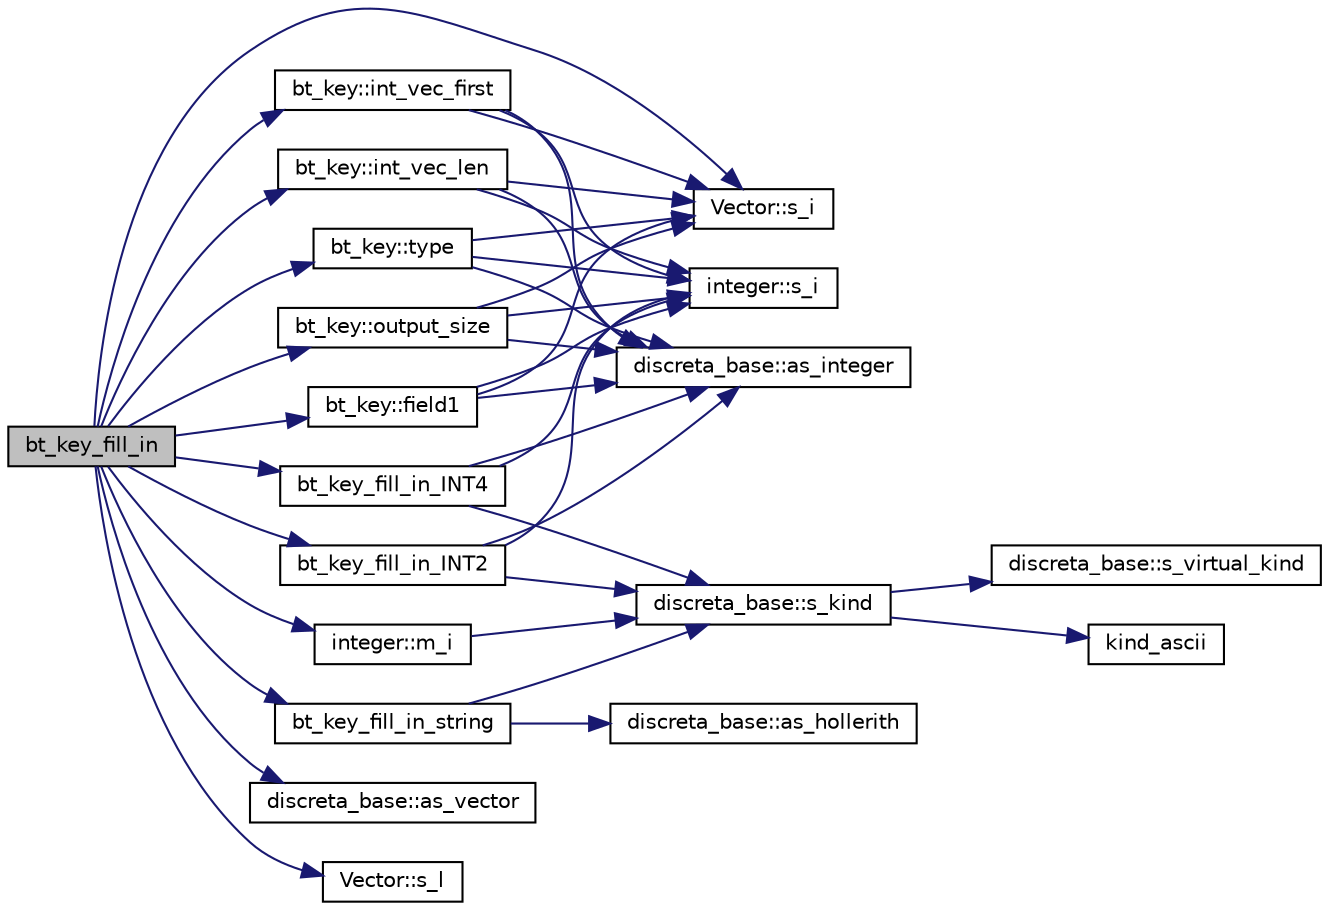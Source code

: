digraph "bt_key_fill_in"
{
  edge [fontname="Helvetica",fontsize="10",labelfontname="Helvetica",labelfontsize="10"];
  node [fontname="Helvetica",fontsize="10",shape=record];
  rankdir="LR";
  Node609 [label="bt_key_fill_in",height=0.2,width=0.4,color="black", fillcolor="grey75", style="filled", fontcolor="black"];
  Node609 -> Node610 [color="midnightblue",fontsize="10",style="solid",fontname="Helvetica"];
  Node610 [label="bt_key::type",height=0.2,width=0.4,color="black", fillcolor="white", style="filled",URL="$d1/de5/classbt__key.html#ae788a415a20f75fe7160408a055bb33f"];
  Node610 -> Node611 [color="midnightblue",fontsize="10",style="solid",fontname="Helvetica"];
  Node611 [label="Vector::s_i",height=0.2,width=0.4,color="black", fillcolor="white", style="filled",URL="$d5/db2/class_vector.html#a1c4fe1752523df8119f70dd550244871"];
  Node610 -> Node612 [color="midnightblue",fontsize="10",style="solid",fontname="Helvetica"];
  Node612 [label="discreta_base::as_integer",height=0.2,width=0.4,color="black", fillcolor="white", style="filled",URL="$d7/d71/classdiscreta__base.html#a00d7691eaf874fd283d942692fe8dd26"];
  Node610 -> Node613 [color="midnightblue",fontsize="10",style="solid",fontname="Helvetica"];
  Node613 [label="integer::s_i",height=0.2,width=0.4,color="black", fillcolor="white", style="filled",URL="$d0/de5/classinteger.html#adf28e9f94d4c844adaa950deeb80b904"];
  Node609 -> Node614 [color="midnightblue",fontsize="10",style="solid",fontname="Helvetica"];
  Node614 [label="bt_key::output_size",height=0.2,width=0.4,color="black", fillcolor="white", style="filled",URL="$d1/de5/classbt__key.html#acb48f95d030f62c56051d0cd6e013394"];
  Node614 -> Node611 [color="midnightblue",fontsize="10",style="solid",fontname="Helvetica"];
  Node614 -> Node612 [color="midnightblue",fontsize="10",style="solid",fontname="Helvetica"];
  Node614 -> Node613 [color="midnightblue",fontsize="10",style="solid",fontname="Helvetica"];
  Node609 -> Node611 [color="midnightblue",fontsize="10",style="solid",fontname="Helvetica"];
  Node609 -> Node615 [color="midnightblue",fontsize="10",style="solid",fontname="Helvetica"];
  Node615 [label="bt_key::field1",height=0.2,width=0.4,color="black", fillcolor="white", style="filled",URL="$d1/de5/classbt__key.html#af372b25947e954e2a67f59418b9d1f9f"];
  Node615 -> Node611 [color="midnightblue",fontsize="10",style="solid",fontname="Helvetica"];
  Node615 -> Node612 [color="midnightblue",fontsize="10",style="solid",fontname="Helvetica"];
  Node615 -> Node613 [color="midnightblue",fontsize="10",style="solid",fontname="Helvetica"];
  Node609 -> Node616 [color="midnightblue",fontsize="10",style="solid",fontname="Helvetica"];
  Node616 [label="bt_key_fill_in_INT4",height=0.2,width=0.4,color="black", fillcolor="white", style="filled",URL="$d0/db3/bt__key_8_c.html#ab9236cc7f045b1beefa9445abd170dff"];
  Node616 -> Node617 [color="midnightblue",fontsize="10",style="solid",fontname="Helvetica"];
  Node617 [label="discreta_base::s_kind",height=0.2,width=0.4,color="black", fillcolor="white", style="filled",URL="$d7/d71/classdiscreta__base.html#a8a830025c74adbbc3362418a7c2ba157"];
  Node617 -> Node618 [color="midnightblue",fontsize="10",style="solid",fontname="Helvetica"];
  Node618 [label="discreta_base::s_virtual_kind",height=0.2,width=0.4,color="black", fillcolor="white", style="filled",URL="$d7/d71/classdiscreta__base.html#a52778a6d6943a468be083d0785d418fb"];
  Node617 -> Node619 [color="midnightblue",fontsize="10",style="solid",fontname="Helvetica"];
  Node619 [label="kind_ascii",height=0.2,width=0.4,color="black", fillcolor="white", style="filled",URL="$d9/d60/discreta_8h.html#ad0ce825a9f29bc6cec27e1b64cfe27bf"];
  Node616 -> Node612 [color="midnightblue",fontsize="10",style="solid",fontname="Helvetica"];
  Node616 -> Node613 [color="midnightblue",fontsize="10",style="solid",fontname="Helvetica"];
  Node609 -> Node620 [color="midnightblue",fontsize="10",style="solid",fontname="Helvetica"];
  Node620 [label="bt_key_fill_in_INT2",height=0.2,width=0.4,color="black", fillcolor="white", style="filled",URL="$d0/db3/bt__key_8_c.html#ac206f8eb9650950295e887c1982713b2"];
  Node620 -> Node617 [color="midnightblue",fontsize="10",style="solid",fontname="Helvetica"];
  Node620 -> Node612 [color="midnightblue",fontsize="10",style="solid",fontname="Helvetica"];
  Node620 -> Node613 [color="midnightblue",fontsize="10",style="solid",fontname="Helvetica"];
  Node609 -> Node621 [color="midnightblue",fontsize="10",style="solid",fontname="Helvetica"];
  Node621 [label="bt_key_fill_in_string",height=0.2,width=0.4,color="black", fillcolor="white", style="filled",URL="$d0/db3/bt__key_8_c.html#a5a2f4bfd5849957123cdbcc914e9c65b"];
  Node621 -> Node617 [color="midnightblue",fontsize="10",style="solid",fontname="Helvetica"];
  Node621 -> Node622 [color="midnightblue",fontsize="10",style="solid",fontname="Helvetica"];
  Node622 [label="discreta_base::as_hollerith",height=0.2,width=0.4,color="black", fillcolor="white", style="filled",URL="$d7/d71/classdiscreta__base.html#a3e66f82711f314710107e2f29e589690"];
  Node609 -> Node623 [color="midnightblue",fontsize="10",style="solid",fontname="Helvetica"];
  Node623 [label="bt_key::int_vec_first",height=0.2,width=0.4,color="black", fillcolor="white", style="filled",URL="$d1/de5/classbt__key.html#a4ed68c3deb2477a0609065272b5dc4cf"];
  Node623 -> Node611 [color="midnightblue",fontsize="10",style="solid",fontname="Helvetica"];
  Node623 -> Node612 [color="midnightblue",fontsize="10",style="solid",fontname="Helvetica"];
  Node623 -> Node613 [color="midnightblue",fontsize="10",style="solid",fontname="Helvetica"];
  Node609 -> Node624 [color="midnightblue",fontsize="10",style="solid",fontname="Helvetica"];
  Node624 [label="discreta_base::as_vector",height=0.2,width=0.4,color="black", fillcolor="white", style="filled",URL="$d7/d71/classdiscreta__base.html#a7bdd6cae39c380b128ee9e17e42cf020"];
  Node609 -> Node625 [color="midnightblue",fontsize="10",style="solid",fontname="Helvetica"];
  Node625 [label="integer::m_i",height=0.2,width=0.4,color="black", fillcolor="white", style="filled",URL="$d0/de5/classinteger.html#a869091f0a0f35f5354c8c4a70250e8a9"];
  Node625 -> Node617 [color="midnightblue",fontsize="10",style="solid",fontname="Helvetica"];
  Node609 -> Node626 [color="midnightblue",fontsize="10",style="solid",fontname="Helvetica"];
  Node626 [label="bt_key::int_vec_len",height=0.2,width=0.4,color="black", fillcolor="white", style="filled",URL="$d1/de5/classbt__key.html#ac8e43906f79bacf330fa1726925b7e37"];
  Node626 -> Node611 [color="midnightblue",fontsize="10",style="solid",fontname="Helvetica"];
  Node626 -> Node612 [color="midnightblue",fontsize="10",style="solid",fontname="Helvetica"];
  Node626 -> Node613 [color="midnightblue",fontsize="10",style="solid",fontname="Helvetica"];
  Node609 -> Node627 [color="midnightblue",fontsize="10",style="solid",fontname="Helvetica"];
  Node627 [label="Vector::s_l",height=0.2,width=0.4,color="black", fillcolor="white", style="filled",URL="$d5/db2/class_vector.html#ad2dc082288f858d22a528832289e0704"];
}
